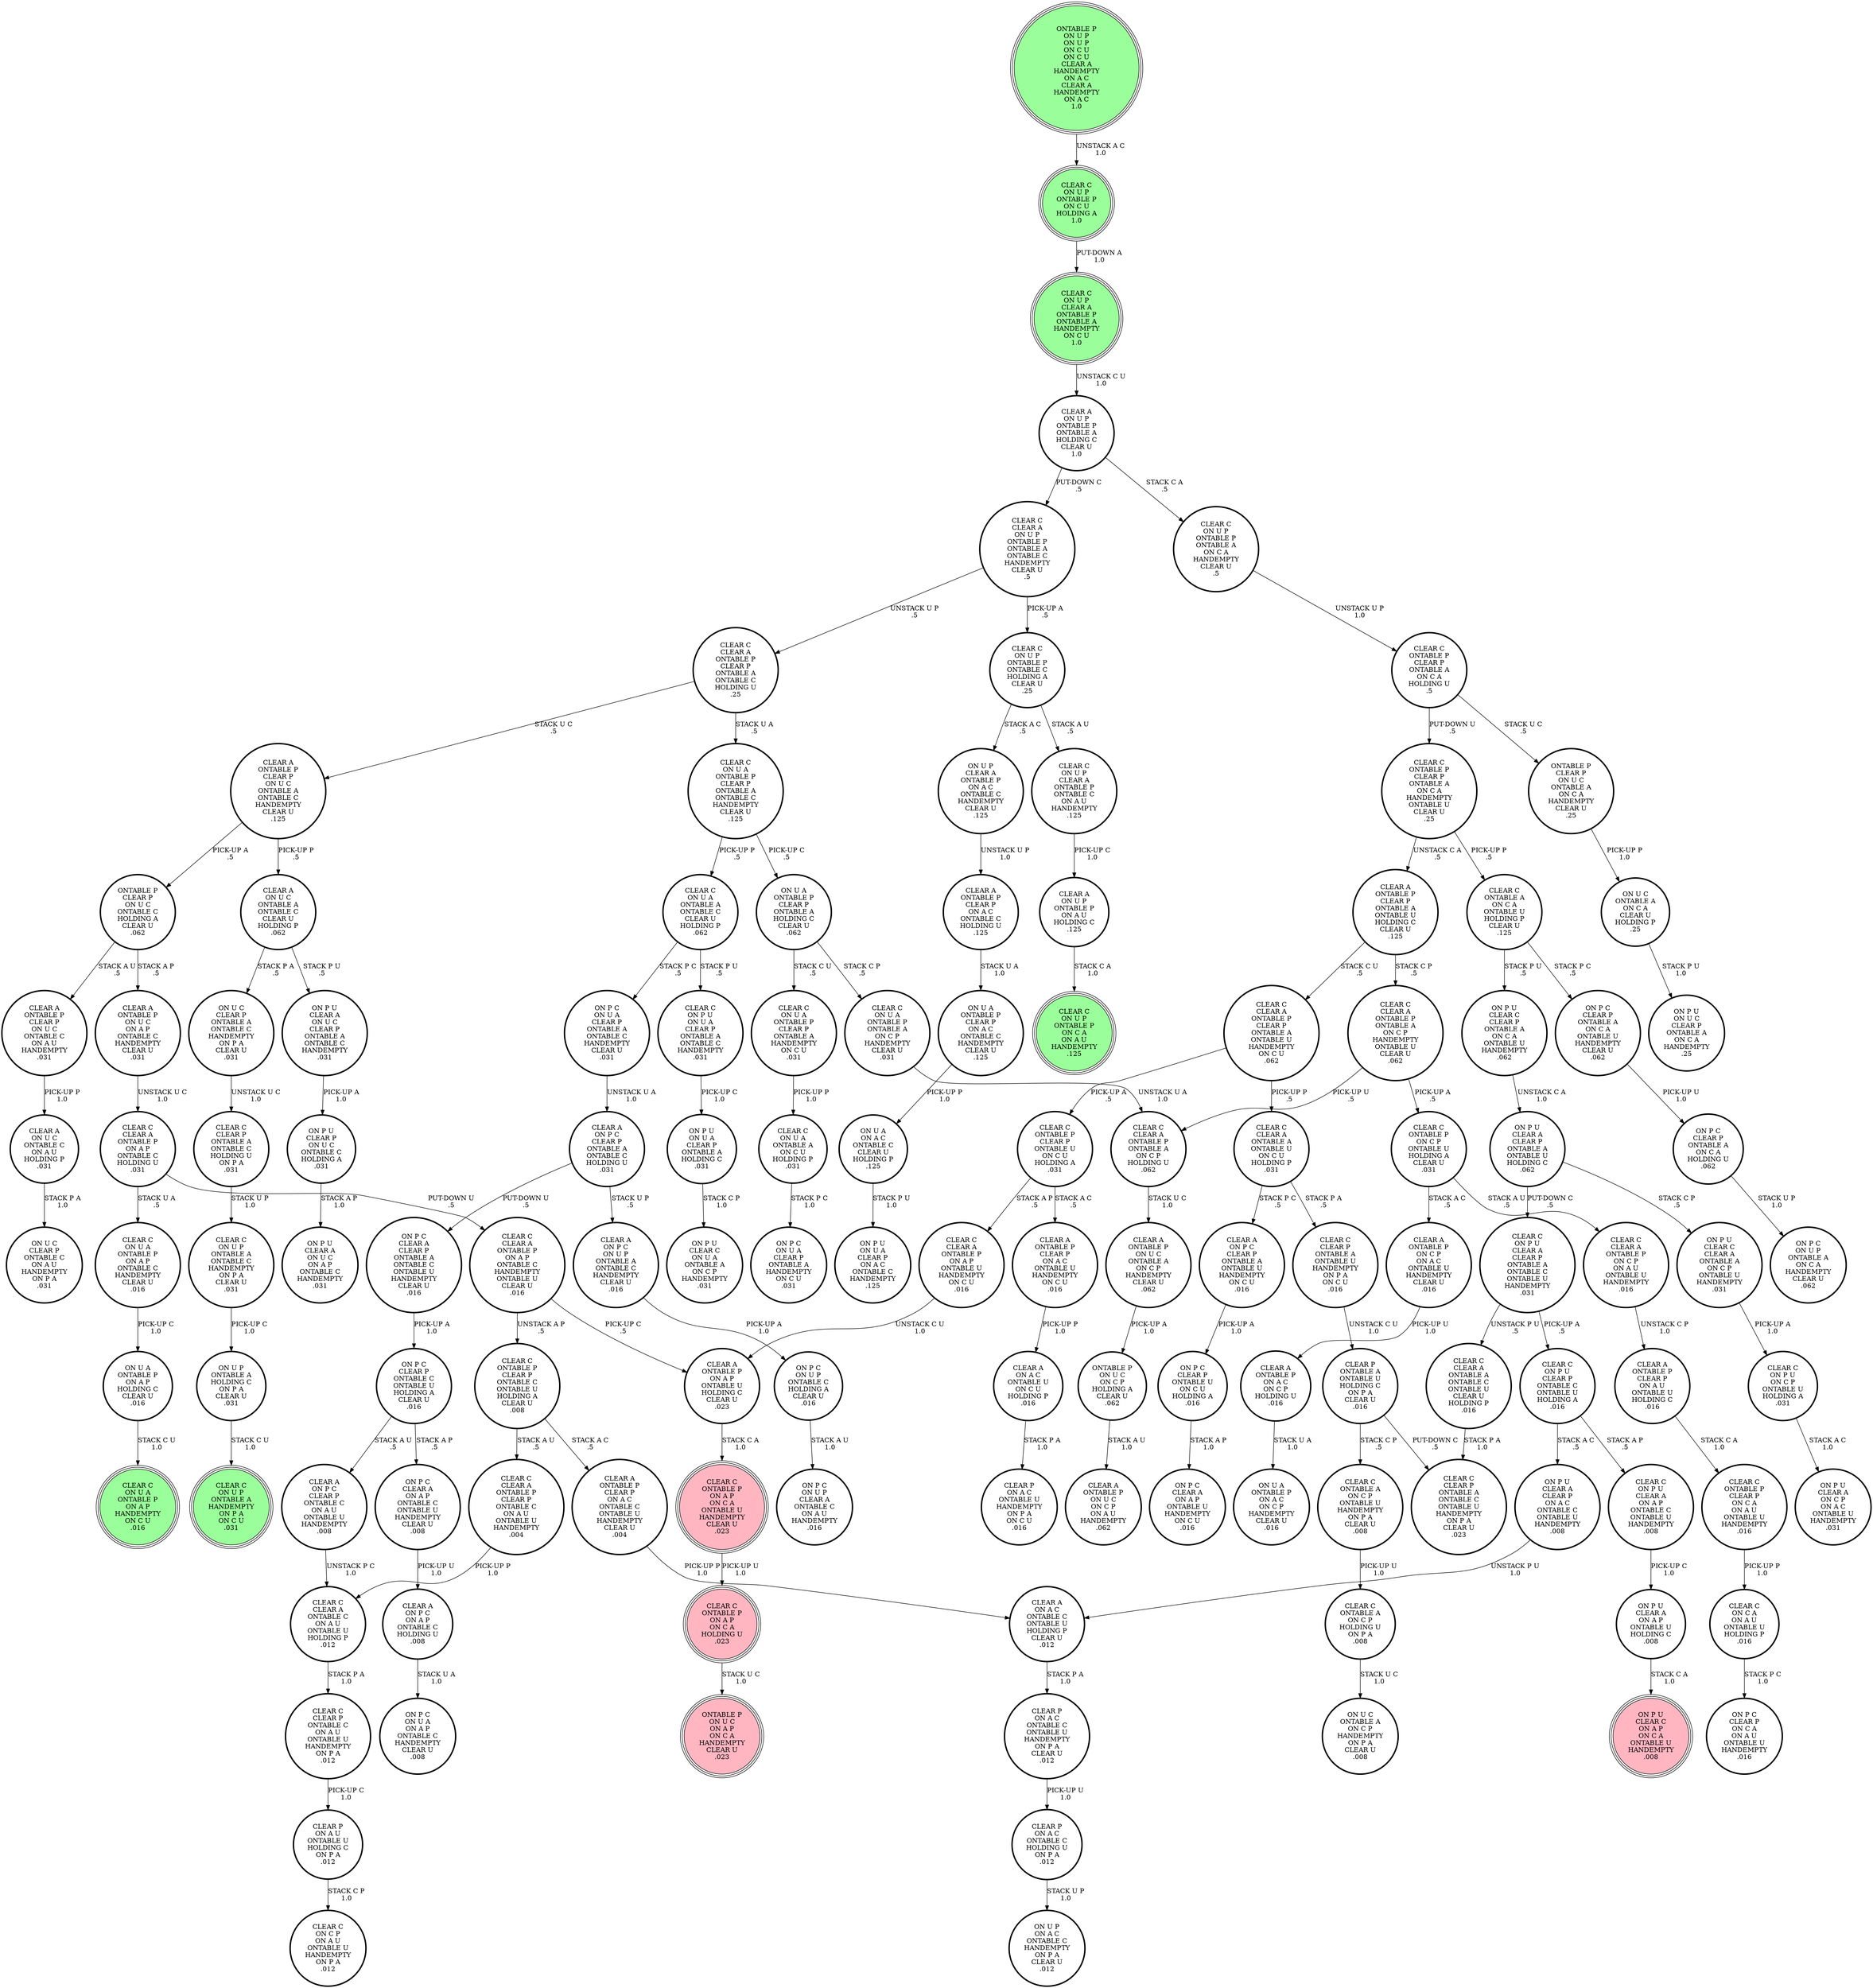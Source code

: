 digraph {
"ON U A\nONTABLE P\nCLEAR P\nONTABLE A\nHOLDING C\nCLEAR U\n.062\n" -> "CLEAR C\nON U A\nONTABLE P\nONTABLE A\nON C P\nHANDEMPTY\nCLEAR U\n.031\n"[label="STACK C P\n.5\n"];
"ON U A\nONTABLE P\nCLEAR P\nONTABLE A\nHOLDING C\nCLEAR U\n.062\n" -> "CLEAR C\nON U A\nONTABLE P\nCLEAR P\nONTABLE A\nHANDEMPTY\nON C U\n.031\n"[label="STACK C U\n.5\n"];
"ON P C\nON U A\nCLEAR P\nONTABLE A\nONTABLE C\nHANDEMPTY\nCLEAR U\n.031\n" -> "CLEAR A\nON P C\nCLEAR P\nONTABLE A\nONTABLE C\nHOLDING U\n.031\n"[label="UNSTACK U A\n1.0\n"];
"ON P U\nCLEAR A\nCLEAR P\nON A C\nONTABLE C\nONTABLE U\nHANDEMPTY\n.008\n" -> "CLEAR A\nON A C\nONTABLE C\nONTABLE U\nHOLDING P\nCLEAR U\n.012\n"[label="UNSTACK P U\n1.0\n"];
"CLEAR A\nONTABLE P\nCLEAR P\nONTABLE A\nONTABLE U\nHOLDING C\nCLEAR U\n.125\n" -> "CLEAR C\nCLEAR A\nONTABLE P\nONTABLE A\nON C P\nHANDEMPTY\nONTABLE U\nCLEAR U\n.062\n"[label="STACK C P\n.5\n"];
"CLEAR A\nONTABLE P\nCLEAR P\nONTABLE A\nONTABLE U\nHOLDING C\nCLEAR U\n.125\n" -> "CLEAR C\nCLEAR A\nONTABLE P\nCLEAR P\nONTABLE A\nONTABLE U\nHANDEMPTY\nON C U\n.062\n"[label="STACK C U\n.5\n"];
"ON P U\nON U A\nCLEAR P\nONTABLE A\nHOLDING C\n.031\n" -> "ON P U\nCLEAR C\nON U A\nONTABLE A\nON C P\nHANDEMPTY\n.031\n"[label="STACK C P\n1.0\n"];
"CLEAR C\nCLEAR A\nONTABLE P\nCLEAR P\nONTABLE C\nON A U\nONTABLE U\nHANDEMPTY\n.004\n" -> "CLEAR C\nCLEAR A\nONTABLE C\nON A U\nONTABLE U\nHOLDING P\n.012\n"[label="PICK-UP P\n1.0\n"];
"ON P C\nON U P\nONTABLE C\nHOLDING A\nCLEAR U\n.016\n" -> "ON P C\nON U P\nCLEAR A\nONTABLE C\nON A U\nHANDEMPTY\n.016\n"[label="STACK A U\n1.0\n"];
"CLEAR A\nONTABLE P\nON A P\nONTABLE U\nHOLDING C\nCLEAR U\n.023\n" -> "CLEAR C\nONTABLE P\nON A P\nON C A\nONTABLE U\nHANDEMPTY\nCLEAR U\n.023\n"[label="STACK C A\n1.0\n"];
"CLEAR C\nONTABLE A\nON C P\nHOLDING U\nON P A\n.008\n" -> "ON U C\nONTABLE A\nON C P\nHANDEMPTY\nON P A\nCLEAR U\n.008\n"[label="STACK U C\n1.0\n"];
"CLEAR C\nCLEAR A\nON U P\nONTABLE P\nONTABLE A\nONTABLE C\nHANDEMPTY\nCLEAR U\n.5\n" -> "CLEAR C\nON U P\nONTABLE P\nONTABLE C\nHOLDING A\nCLEAR U\n.25\n"[label="PICK-UP A\n.5\n"];
"CLEAR C\nCLEAR A\nON U P\nONTABLE P\nONTABLE A\nONTABLE C\nHANDEMPTY\nCLEAR U\n.5\n" -> "CLEAR C\nCLEAR A\nONTABLE P\nCLEAR P\nONTABLE A\nONTABLE C\nHOLDING U\n.25\n"[label="UNSTACK U P\n.5\n"];
"CLEAR A\nONTABLE P\nCLEAR P\nON U C\nONTABLE C\nON A U\nHANDEMPTY\n.031\n" -> "CLEAR A\nON U C\nONTABLE C\nON A U\nHOLDING P\n.031\n"[label="PICK-UP P\n1.0\n"];
"CLEAR C\nONTABLE P\nON C P\nONTABLE U\nHOLDING A\nCLEAR U\n.031\n" -> "CLEAR C\nCLEAR A\nONTABLE P\nON C P\nON A U\nONTABLE U\nHANDEMPTY\n.016\n"[label="STACK A U\n.5\n"];
"CLEAR C\nONTABLE P\nON C P\nONTABLE U\nHOLDING A\nCLEAR U\n.031\n" -> "CLEAR A\nONTABLE P\nON C P\nON A C\nONTABLE U\nHANDEMPTY\nCLEAR U\n.016\n"[label="STACK A C\n.5\n"];
"CLEAR C\nON U P\nONTABLE P\nONTABLE C\nHOLDING A\nCLEAR U\n.25\n" -> "CLEAR C\nON U P\nCLEAR A\nONTABLE P\nONTABLE C\nON A U\nHANDEMPTY\n.125\n"[label="STACK A U\n.5\n"];
"CLEAR C\nON U P\nONTABLE P\nONTABLE C\nHOLDING A\nCLEAR U\n.25\n" -> "ON U P\nCLEAR A\nONTABLE P\nON A C\nONTABLE C\nHANDEMPTY\nCLEAR U\n.125\n"[label="STACK A C\n.5\n"];
"CLEAR A\nONTABLE P\nCLEAR P\nON U C\nONTABLE A\nONTABLE C\nHANDEMPTY\nCLEAR U\n.125\n" -> "ONTABLE P\nCLEAR P\nON U C\nONTABLE C\nHOLDING A\nCLEAR U\n.062\n"[label="PICK-UP A\n.5\n"];
"CLEAR A\nONTABLE P\nCLEAR P\nON U C\nONTABLE A\nONTABLE C\nHANDEMPTY\nCLEAR U\n.125\n" -> "CLEAR A\nON U C\nONTABLE A\nONTABLE C\nCLEAR U\nHOLDING P\n.062\n"[label="PICK-UP P\n.5\n"];
"CLEAR C\nCLEAR P\nONTABLE C\nON A U\nONTABLE U\nHANDEMPTY\nON P A\n.012\n" -> "CLEAR P\nON A U\nONTABLE U\nHOLDING C\nON P A\n.012\n"[label="PICK-UP C\n1.0\n"];
"CLEAR A\nONTABLE P\nON U C\nONTABLE A\nON C P\nHANDEMPTY\nCLEAR U\n.062\n" -> "ONTABLE P\nON U C\nON C P\nHOLDING A\nCLEAR U\n.062\n"[label="PICK-UP A\n1.0\n"];
"ONTABLE P\nCLEAR P\nON U C\nONTABLE A\nON C A\nHANDEMPTY\nCLEAR U\n.25\n" -> "ON U C\nONTABLE A\nON C A\nCLEAR U\nHOLDING P\n.25\n"[label="PICK-UP P\n1.0\n"];
"CLEAR A\nONTABLE P\nCLEAR P\nON A C\nONTABLE C\nHOLDING U\n.125\n" -> "ON U A\nONTABLE P\nCLEAR P\nON A C\nONTABLE C\nHANDEMPTY\nCLEAR U\n.125\n"[label="STACK U A\n1.0\n"];
"ON P C\nCLEAR P\nONTABLE C\nONTABLE U\nHOLDING A\nCLEAR U\n.016\n" -> "CLEAR A\nON P C\nCLEAR P\nONTABLE C\nON A U\nONTABLE U\nHANDEMPTY\n.008\n"[label="STACK A U\n.5\n"];
"ON P C\nCLEAR P\nONTABLE C\nONTABLE U\nHOLDING A\nCLEAR U\n.016\n" -> "ON P C\nCLEAR A\nON A P\nONTABLE C\nONTABLE U\nHANDEMPTY\nCLEAR U\n.008\n"[label="STACK A P\n.5\n"];
"CLEAR C\nONTABLE P\nCLEAR P\nONTABLE A\nON C A\nHANDEMPTY\nONTABLE U\nCLEAR U\n.25\n" -> "CLEAR A\nONTABLE P\nCLEAR P\nONTABLE A\nONTABLE U\nHOLDING C\nCLEAR U\n.125\n"[label="UNSTACK C A\n.5\n"];
"CLEAR C\nONTABLE P\nCLEAR P\nONTABLE A\nON C A\nHANDEMPTY\nONTABLE U\nCLEAR U\n.25\n" -> "CLEAR C\nONTABLE A\nON C A\nONTABLE U\nHOLDING P\nCLEAR U\n.125\n"[label="PICK-UP P\n.5\n"];
"CLEAR C\nON U A\nONTABLE P\nCLEAR P\nONTABLE A\nONTABLE C\nHANDEMPTY\nCLEAR U\n.125\n" -> "CLEAR C\nON U A\nONTABLE A\nONTABLE C\nCLEAR U\nHOLDING P\n.062\n"[label="PICK-UP P\n.5\n"];
"CLEAR C\nON U A\nONTABLE P\nCLEAR P\nONTABLE A\nONTABLE C\nHANDEMPTY\nCLEAR U\n.125\n" -> "ON U A\nONTABLE P\nCLEAR P\nONTABLE A\nHOLDING C\nCLEAR U\n.062\n"[label="PICK-UP C\n.5\n"];
"CLEAR C\nONTABLE P\nCLEAR P\nONTABLE U\nON C U\nHOLDING A\n.031\n" -> "CLEAR C\nCLEAR A\nONTABLE P\nON A P\nONTABLE U\nHANDEMPTY\nON C U\n.016\n"[label="STACK A P\n.5\n"];
"CLEAR C\nONTABLE P\nCLEAR P\nONTABLE U\nON C U\nHOLDING A\n.031\n" -> "CLEAR A\nONTABLE P\nCLEAR P\nON A C\nONTABLE U\nHANDEMPTY\nON C U\n.016\n"[label="STACK A C\n.5\n"];
"CLEAR C\nON U A\nONTABLE P\nCLEAR P\nONTABLE A\nHANDEMPTY\nON C U\n.031\n" -> "CLEAR C\nON U A\nONTABLE A\nON C U\nHOLDING P\n.031\n"[label="PICK-UP P\n1.0\n"];
"ON U A\nONTABLE P\nON A P\nHOLDING C\nCLEAR U\n.016\n" -> "CLEAR C\nON U A\nONTABLE P\nON A P\nHANDEMPTY\nON C U\n.016\n"[label="STACK C U\n1.0\n"];
"ON P C\nCLEAR A\nON A P\nONTABLE C\nONTABLE U\nHANDEMPTY\nCLEAR U\n.008\n" -> "CLEAR A\nON P C\nON A P\nONTABLE C\nHOLDING U\n.008\n"[label="PICK-UP U\n1.0\n"];
"CLEAR C\nON U P\nONTABLE P\nON C U\nHOLDING A\n1.0\n" -> "CLEAR C\nON U P\nCLEAR A\nONTABLE P\nONTABLE A\nHANDEMPTY\nON C U\n1.0\n"[label="PUT-DOWN A\n1.0\n"];
"CLEAR P\nONTABLE A\nONTABLE U\nHOLDING C\nON P A\nCLEAR U\n.016\n" -> "CLEAR C\nCLEAR P\nONTABLE A\nONTABLE C\nONTABLE U\nHANDEMPTY\nON P A\nCLEAR U\n.023\n"[label="PUT-DOWN C\n.5\n"];
"CLEAR P\nONTABLE A\nONTABLE U\nHOLDING C\nON P A\nCLEAR U\n.016\n" -> "CLEAR C\nONTABLE A\nON C P\nONTABLE U\nHANDEMPTY\nON P A\nCLEAR U\n.008\n"[label="STACK C P\n.5\n"];
"CLEAR C\nON U A\nONTABLE A\nONTABLE C\nCLEAR U\nHOLDING P\n.062\n" -> "ON P C\nON U A\nCLEAR P\nONTABLE A\nONTABLE C\nHANDEMPTY\nCLEAR U\n.031\n"[label="STACK P C\n.5\n"];
"CLEAR C\nON U A\nONTABLE A\nONTABLE C\nCLEAR U\nHOLDING P\n.062\n" -> "CLEAR C\nON P U\nON U A\nCLEAR P\nONTABLE A\nONTABLE C\nHANDEMPTY\n.031\n"[label="STACK P U\n.5\n"];
"CLEAR C\nCLEAR A\nONTABLE P\nON A P\nONTABLE C\nHANDEMPTY\nONTABLE U\nCLEAR U\n.016\n" -> "CLEAR C\nONTABLE P\nCLEAR P\nONTABLE C\nONTABLE U\nHOLDING A\nCLEAR U\n.008\n"[label="UNSTACK A P\n.5\n"];
"CLEAR C\nCLEAR A\nONTABLE P\nON A P\nONTABLE C\nHANDEMPTY\nONTABLE U\nCLEAR U\n.016\n" -> "CLEAR A\nONTABLE P\nON A P\nONTABLE U\nHOLDING C\nCLEAR U\n.023\n"[label="PICK-UP C\n.5\n"];
"CLEAR C\nON U P\nONTABLE A\nONTABLE C\nHANDEMPTY\nON P A\nCLEAR U\n.031\n" -> "ON U P\nONTABLE A\nHOLDING C\nON P A\nCLEAR U\n.031\n"[label="PICK-UP C\n1.0\n"];
"CLEAR C\nCLEAR P\nONTABLE A\nONTABLE C\nHOLDING U\nON P A\n.031\n" -> "CLEAR C\nON U P\nONTABLE A\nONTABLE C\nHANDEMPTY\nON P A\nCLEAR U\n.031\n"[label="STACK U P\n1.0\n"];
"ON P C\nCLEAR P\nONTABLE A\nON C A\nHOLDING U\n.062\n" -> "ON P C\nON U P\nONTABLE A\nON C A\nHANDEMPTY\nCLEAR U\n.062\n"[label="STACK U P\n1.0\n"];
"CLEAR C\nON P U\nON U A\nCLEAR P\nONTABLE A\nONTABLE C\nHANDEMPTY\n.031\n" -> "ON P U\nON U A\nCLEAR P\nONTABLE A\nHOLDING C\n.031\n"[label="PICK-UP C\n1.0\n"];
"CLEAR C\nCLEAR A\nONTABLE P\nONTABLE A\nON C P\nHANDEMPTY\nONTABLE U\nCLEAR U\n.062\n" -> "CLEAR C\nCLEAR A\nONTABLE P\nONTABLE A\nON C P\nHOLDING U\n.062\n"[label="PICK-UP U\n.5\n"];
"CLEAR C\nCLEAR A\nONTABLE P\nONTABLE A\nON C P\nHANDEMPTY\nONTABLE U\nCLEAR U\n.062\n" -> "CLEAR C\nONTABLE P\nON C P\nONTABLE U\nHOLDING A\nCLEAR U\n.031\n"[label="PICK-UP A\n.5\n"];
"ON U A\nONTABLE P\nCLEAR P\nON A C\nONTABLE C\nHANDEMPTY\nCLEAR U\n.125\n" -> "ON U A\nON A C\nONTABLE C\nCLEAR U\nHOLDING P\n.125\n"[label="PICK-UP P\n1.0\n"];
"ON U P\nONTABLE A\nHOLDING C\nON P A\nCLEAR U\n.031\n" -> "CLEAR C\nON U P\nONTABLE A\nHANDEMPTY\nON P A\nON C U\n.031\n"[label="STACK C U\n1.0\n"];
"ON U P\nCLEAR A\nONTABLE P\nON A C\nONTABLE C\nHANDEMPTY\nCLEAR U\n.125\n" -> "CLEAR A\nONTABLE P\nCLEAR P\nON A C\nONTABLE C\nHOLDING U\n.125\n"[label="UNSTACK U P\n1.0\n"];
"CLEAR A\nON U C\nONTABLE C\nON A U\nHOLDING P\n.031\n" -> "ON U C\nCLEAR P\nONTABLE C\nON A U\nHANDEMPTY\nON P A\n.031\n"[label="STACK P A\n1.0\n"];
"CLEAR A\nONTABLE P\nCLEAR P\nON A U\nONTABLE U\nHOLDING C\n.016\n" -> "CLEAR C\nONTABLE P\nCLEAR P\nON C A\nON A U\nONTABLE U\nHANDEMPTY\n.016\n"[label="STACK C A\n1.0\n"];
"CLEAR A\nONTABLE P\nCLEAR P\nON A C\nONTABLE U\nHANDEMPTY\nON C U\n.016\n" -> "CLEAR A\nON A C\nONTABLE U\nON C U\nHOLDING P\n.016\n"[label="PICK-UP P\n1.0\n"];
"CLEAR C\nONTABLE P\nON A P\nON C A\nONTABLE U\nHANDEMPTY\nCLEAR U\n.023\n" -> "CLEAR C\nONTABLE P\nON A P\nON C A\nHOLDING U\n.023\n"[label="PICK-UP U\n1.0\n"];
"CLEAR C\nON U A\nONTABLE P\nON A P\nONTABLE C\nHANDEMPTY\nCLEAR U\n.016\n" -> "ON U A\nONTABLE P\nON A P\nHOLDING C\nCLEAR U\n.016\n"[label="PICK-UP C\n1.0\n"];
"CLEAR C\nCLEAR A\nONTABLE A\nONTABLE U\nON C U\nHOLDING P\n.031\n" -> "CLEAR A\nON P C\nCLEAR P\nONTABLE A\nONTABLE U\nHANDEMPTY\nON C U\n.016\n"[label="STACK P C\n.5\n"];
"CLEAR C\nCLEAR A\nONTABLE A\nONTABLE U\nON C U\nHOLDING P\n.031\n" -> "CLEAR C\nCLEAR P\nONTABLE A\nONTABLE U\nHANDEMPTY\nON P A\nON C U\n.016\n"[label="STACK P A\n.5\n"];
"ON P U\nCLEAR C\nCLEAR A\nONTABLE A\nON C P\nONTABLE U\nHANDEMPTY\n.031\n" -> "CLEAR C\nON P U\nON C P\nONTABLE U\nHOLDING A\n.031\n"[label="PICK-UP A\n1.0\n"];
"CLEAR A\nON P C\nON U P\nONTABLE A\nONTABLE C\nHANDEMPTY\nCLEAR U\n.016\n" -> "ON P C\nON U P\nONTABLE C\nHOLDING A\nCLEAR U\n.016\n"[label="PICK-UP A\n1.0\n"];
"ONTABLE P\nCLEAR P\nON U C\nONTABLE C\nHOLDING A\nCLEAR U\n.062\n" -> "CLEAR A\nONTABLE P\nON U C\nON A P\nONTABLE C\nHANDEMPTY\nCLEAR U\n.031\n"[label="STACK A P\n.5\n"];
"ONTABLE P\nCLEAR P\nON U C\nONTABLE C\nHOLDING A\nCLEAR U\n.062\n" -> "CLEAR A\nONTABLE P\nCLEAR P\nON U C\nONTABLE C\nON A U\nHANDEMPTY\n.031\n"[label="STACK A U\n.5\n"];
"CLEAR C\nCLEAR A\nONTABLE P\nON A P\nONTABLE C\nHOLDING U\n.031\n" -> "CLEAR C\nON U A\nONTABLE P\nON A P\nONTABLE C\nHANDEMPTY\nCLEAR U\n.016\n"[label="STACK U A\n.5\n"];
"CLEAR C\nCLEAR A\nONTABLE P\nON A P\nONTABLE C\nHOLDING U\n.031\n" -> "CLEAR C\nCLEAR A\nONTABLE P\nON A P\nONTABLE C\nHANDEMPTY\nONTABLE U\nCLEAR U\n.016\n"[label="PUT-DOWN U\n.5\n"];
"CLEAR A\nONTABLE P\nON U C\nON A P\nONTABLE C\nHANDEMPTY\nCLEAR U\n.031\n" -> "CLEAR C\nCLEAR A\nONTABLE P\nON A P\nONTABLE C\nHOLDING U\n.031\n"[label="UNSTACK U C\n1.0\n"];
"CLEAR C\nCLEAR A\nONTABLE C\nON A U\nONTABLE U\nHOLDING P\n.012\n" -> "CLEAR C\nCLEAR P\nONTABLE C\nON A U\nONTABLE U\nHANDEMPTY\nON P A\n.012\n"[label="STACK P A\n1.0\n"];
"CLEAR C\nCLEAR P\nONTABLE A\nONTABLE U\nHANDEMPTY\nON P A\nON C U\n.016\n" -> "CLEAR P\nONTABLE A\nONTABLE U\nHOLDING C\nON P A\nCLEAR U\n.016\n"[label="UNSTACK C U\n1.0\n"];
"CLEAR C\nCLEAR A\nONTABLE P\nON C P\nON A U\nONTABLE U\nHANDEMPTY\n.016\n" -> "CLEAR A\nONTABLE P\nCLEAR P\nON A U\nONTABLE U\nHOLDING C\n.016\n"[label="UNSTACK C P\n1.0\n"];
"CLEAR P\nON A U\nONTABLE U\nHOLDING C\nON P A\n.012\n" -> "CLEAR C\nON C P\nON A U\nONTABLE U\nHANDEMPTY\nON P A\n.012\n"[label="STACK C P\n1.0\n"];
"ONTABLE P\nON U P\nON U P\nON C U\nON C U\nCLEAR A\nHANDEMPTY\nON A C\nCLEAR A\nHANDEMPTY\nON A C\n1.0\n" -> "CLEAR C\nON U P\nONTABLE P\nON C U\nHOLDING A\n1.0\n"[label="UNSTACK A C\n1.0\n"];
"CLEAR C\nON P U\nON C P\nONTABLE U\nHOLDING A\n.031\n" -> "ON P U\nCLEAR A\nON C P\nON A C\nONTABLE U\nHANDEMPTY\n.031\n"[label="STACK A C\n1.0\n"];
"CLEAR C\nCLEAR A\nONTABLE P\nCLEAR P\nONTABLE A\nONTABLE U\nHANDEMPTY\nON C U\n.062\n" -> "CLEAR C\nCLEAR A\nONTABLE A\nONTABLE U\nON C U\nHOLDING P\n.031\n"[label="PICK-UP P\n.5\n"];
"CLEAR C\nCLEAR A\nONTABLE P\nCLEAR P\nONTABLE A\nONTABLE U\nHANDEMPTY\nON C U\n.062\n" -> "CLEAR C\nONTABLE P\nCLEAR P\nONTABLE U\nON C U\nHOLDING A\n.031\n"[label="PICK-UP A\n.5\n"];
"ON U C\nONTABLE A\nON C A\nCLEAR U\nHOLDING P\n.25\n" -> "ON P U\nON U C\nCLEAR P\nONTABLE A\nON C A\nHANDEMPTY\n.25\n"[label="STACK P U\n1.0\n"];
"CLEAR A\nONTABLE P\nCLEAR P\nON A C\nONTABLE C\nONTABLE U\nHANDEMPTY\nCLEAR U\n.004\n" -> "CLEAR A\nON A C\nONTABLE C\nONTABLE U\nHOLDING P\nCLEAR U\n.012\n"[label="PICK-UP P\n1.0\n"];
"CLEAR C\nONTABLE P\nCLEAR P\nONTABLE C\nONTABLE U\nHOLDING A\nCLEAR U\n.008\n" -> "CLEAR A\nONTABLE P\nCLEAR P\nON A C\nONTABLE C\nONTABLE U\nHANDEMPTY\nCLEAR U\n.004\n"[label="STACK A C\n.5\n"];
"CLEAR C\nONTABLE P\nCLEAR P\nONTABLE C\nONTABLE U\nHOLDING A\nCLEAR U\n.008\n" -> "CLEAR C\nCLEAR A\nONTABLE P\nCLEAR P\nONTABLE C\nON A U\nONTABLE U\nHANDEMPTY\n.004\n"[label="STACK A U\n.5\n"];
"ON P U\nCLEAR C\nCLEAR P\nONTABLE A\nON C A\nONTABLE U\nHANDEMPTY\n.062\n" -> "ON P U\nCLEAR A\nCLEAR P\nONTABLE A\nONTABLE U\nHOLDING C\n.062\n"[label="UNSTACK C A\n1.0\n"];
"ON P U\nCLEAR A\nON U C\nCLEAR P\nONTABLE A\nONTABLE C\nHANDEMPTY\n.031\n" -> "ON P U\nCLEAR P\nON U C\nONTABLE C\nHOLDING A\n.031\n"[label="PICK-UP A\n1.0\n"];
"CLEAR C\nON P U\nCLEAR A\nON A P\nONTABLE C\nONTABLE U\nHANDEMPTY\n.008\n" -> "ON P U\nCLEAR A\nON A P\nONTABLE U\nHOLDING C\n.008\n"[label="PICK-UP C\n1.0\n"];
"CLEAR A\nON U C\nONTABLE A\nONTABLE C\nCLEAR U\nHOLDING P\n.062\n" -> "ON P U\nCLEAR A\nON U C\nCLEAR P\nONTABLE A\nONTABLE C\nHANDEMPTY\n.031\n"[label="STACK P U\n.5\n"];
"CLEAR A\nON U C\nONTABLE A\nONTABLE C\nCLEAR U\nHOLDING P\n.062\n" -> "ON U C\nCLEAR P\nONTABLE A\nONTABLE C\nHANDEMPTY\nON P A\nCLEAR U\n.031\n"[label="STACK P A\n.5\n"];
"CLEAR A\nON P C\nON A P\nONTABLE C\nHOLDING U\n.008\n" -> "ON P C\nON U A\nON A P\nONTABLE C\nHANDEMPTY\nCLEAR U\n.008\n"[label="STACK U A\n1.0\n"];
"CLEAR C\nON U P\nCLEAR A\nONTABLE P\nONTABLE A\nHANDEMPTY\nON C U\n1.0\n" -> "CLEAR A\nON U P\nONTABLE P\nONTABLE A\nHOLDING C\nCLEAR U\n1.0\n"[label="UNSTACK C U\n1.0\n"];
"CLEAR C\nON U P\nONTABLE P\nONTABLE A\nON C A\nHANDEMPTY\nCLEAR U\n.5\n" -> "CLEAR C\nONTABLE P\nCLEAR P\nONTABLE A\nON C A\nHOLDING U\n.5\n"[label="UNSTACK U P\n1.0\n"];
"CLEAR C\nON U A\nONTABLE A\nON C U\nHOLDING P\n.031\n" -> "ON P C\nON U A\nCLEAR P\nONTABLE A\nHANDEMPTY\nON C U\n.031\n"[label="STACK P C\n1.0\n"];
"CLEAR C\nONTABLE P\nON A P\nON C A\nHOLDING U\n.023\n" -> "ONTABLE P\nON U C\nON A P\nON C A\nHANDEMPTY\nCLEAR U\n.023\n"[label="STACK U C\n1.0\n"];
"CLEAR A\nONTABLE P\nON C P\nON A C\nONTABLE U\nHANDEMPTY\nCLEAR U\n.016\n" -> "CLEAR A\nONTABLE P\nON A C\nON C P\nHOLDING U\n.016\n"[label="PICK-UP U\n1.0\n"];
"CLEAR P\nON A C\nONTABLE C\nHOLDING U\nON P A\n.012\n" -> "ON U P\nON A C\nONTABLE C\nHANDEMPTY\nON P A\nCLEAR U\n.012\n"[label="STACK U P\n1.0\n"];
"CLEAR P\nON A C\nONTABLE C\nONTABLE U\nHANDEMPTY\nON P A\nCLEAR U\n.012\n" -> "CLEAR P\nON A C\nONTABLE C\nHOLDING U\nON P A\n.012\n"[label="PICK-UP U\n1.0\n"];
"CLEAR C\nONTABLE A\nON C A\nONTABLE U\nHOLDING P\nCLEAR U\n.125\n" -> "ON P C\nCLEAR P\nONTABLE A\nON C A\nONTABLE U\nHANDEMPTY\nCLEAR U\n.062\n"[label="STACK P C\n.5\n"];
"CLEAR C\nONTABLE A\nON C A\nONTABLE U\nHOLDING P\nCLEAR U\n.125\n" -> "ON P U\nCLEAR C\nCLEAR P\nONTABLE A\nON C A\nONTABLE U\nHANDEMPTY\n.062\n"[label="STACK P U\n.5\n"];
"CLEAR A\nON U P\nONTABLE P\nON A U\nHOLDING C\n.125\n" -> "CLEAR C\nON U P\nONTABLE P\nON C A\nON A U\nHANDEMPTY\n.125\n"[label="STACK C A\n1.0\n"];
"CLEAR C\nONTABLE A\nON C P\nONTABLE U\nHANDEMPTY\nON P A\nCLEAR U\n.008\n" -> "CLEAR C\nONTABLE A\nON C P\nHOLDING U\nON P A\n.008\n"[label="PICK-UP U\n1.0\n"];
"CLEAR C\nON U A\nONTABLE P\nONTABLE A\nON C P\nHANDEMPTY\nCLEAR U\n.031\n" -> "CLEAR C\nCLEAR A\nONTABLE P\nONTABLE A\nON C P\nHOLDING U\n.062\n"[label="UNSTACK U A\n1.0\n"];
"ON P C\nCLEAR P\nONTABLE U\nON C U\nHOLDING A\n.016\n" -> "ON P C\nCLEAR A\nON A P\nONTABLE U\nHANDEMPTY\nON C U\n.016\n"[label="STACK A P\n1.0\n"];
"CLEAR A\nON P C\nCLEAR P\nONTABLE C\nON A U\nONTABLE U\nHANDEMPTY\n.008\n" -> "CLEAR C\nCLEAR A\nONTABLE C\nON A U\nONTABLE U\nHOLDING P\n.012\n"[label="UNSTACK P C\n1.0\n"];
"CLEAR C\nCLEAR A\nONTABLE P\nONTABLE A\nON C P\nHOLDING U\n.062\n" -> "CLEAR A\nONTABLE P\nON U C\nONTABLE A\nON C P\nHANDEMPTY\nCLEAR U\n.062\n"[label="STACK U C\n1.0\n"];
"CLEAR C\nON C A\nON A U\nONTABLE U\nHOLDING P\n.016\n" -> "ON P C\nCLEAR P\nON C A\nON A U\nONTABLE U\nHANDEMPTY\n.016\n"[label="STACK P C\n1.0\n"];
"CLEAR C\nCLEAR A\nONTABLE P\nCLEAR P\nONTABLE A\nONTABLE C\nHOLDING U\n.25\n" -> "CLEAR C\nON U A\nONTABLE P\nCLEAR P\nONTABLE A\nONTABLE C\nHANDEMPTY\nCLEAR U\n.125\n"[label="STACK U A\n.5\n"];
"CLEAR C\nCLEAR A\nONTABLE P\nCLEAR P\nONTABLE A\nONTABLE C\nHOLDING U\n.25\n" -> "CLEAR A\nONTABLE P\nCLEAR P\nON U C\nONTABLE A\nONTABLE C\nHANDEMPTY\nCLEAR U\n.125\n"[label="STACK U C\n.5\n"];
"ON P U\nCLEAR P\nON U C\nONTABLE C\nHOLDING A\n.031\n" -> "ON P U\nCLEAR A\nON U C\nON A P\nONTABLE C\nHANDEMPTY\n.031\n"[label="STACK A P\n1.0\n"];
"CLEAR C\nCLEAR A\nONTABLE A\nONTABLE C\nONTABLE U\nCLEAR U\nHOLDING P\n.016\n" -> "CLEAR C\nCLEAR P\nONTABLE A\nONTABLE C\nONTABLE U\nHANDEMPTY\nON P A\nCLEAR U\n.023\n"[label="STACK P A\n1.0\n"];
"ON U A\nON A C\nONTABLE C\nCLEAR U\nHOLDING P\n.125\n" -> "ON P U\nON U A\nCLEAR P\nON A C\nONTABLE C\nHANDEMPTY\n.125\n"[label="STACK P U\n1.0\n"];
"CLEAR C\nON P U\nCLEAR P\nONTABLE C\nONTABLE U\nHOLDING A\n.016\n" -> "CLEAR C\nON P U\nCLEAR A\nON A P\nONTABLE C\nONTABLE U\nHANDEMPTY\n.008\n"[label="STACK A P\n.5\n"];
"CLEAR C\nON P U\nCLEAR P\nONTABLE C\nONTABLE U\nHOLDING A\n.016\n" -> "ON P U\nCLEAR A\nCLEAR P\nON A C\nONTABLE C\nONTABLE U\nHANDEMPTY\n.008\n"[label="STACK A C\n.5\n"];
"CLEAR A\nON U P\nONTABLE P\nONTABLE A\nHOLDING C\nCLEAR U\n1.0\n" -> "CLEAR C\nON U P\nONTABLE P\nONTABLE A\nON C A\nHANDEMPTY\nCLEAR U\n.5\n"[label="STACK C A\n.5\n"];
"CLEAR A\nON U P\nONTABLE P\nONTABLE A\nHOLDING C\nCLEAR U\n1.0\n" -> "CLEAR C\nCLEAR A\nON U P\nONTABLE P\nONTABLE A\nONTABLE C\nHANDEMPTY\nCLEAR U\n.5\n"[label="PUT-DOWN C\n.5\n"];
"CLEAR C\nONTABLE P\nCLEAR P\nONTABLE A\nON C A\nHOLDING U\n.5\n" -> "ONTABLE P\nCLEAR P\nON U C\nONTABLE A\nON C A\nHANDEMPTY\nCLEAR U\n.25\n"[label="STACK U C\n.5\n"];
"CLEAR C\nONTABLE P\nCLEAR P\nONTABLE A\nON C A\nHOLDING U\n.5\n" -> "CLEAR C\nONTABLE P\nCLEAR P\nONTABLE A\nON C A\nHANDEMPTY\nONTABLE U\nCLEAR U\n.25\n"[label="PUT-DOWN U\n.5\n"];
"CLEAR A\nON A C\nONTABLE U\nON C U\nHOLDING P\n.016\n" -> "CLEAR P\nON A C\nONTABLE U\nHANDEMPTY\nON P A\nON C U\n.016\n"[label="STACK P A\n1.0\n"];
"ON U C\nCLEAR P\nONTABLE A\nONTABLE C\nHANDEMPTY\nON P A\nCLEAR U\n.031\n" -> "CLEAR C\nCLEAR P\nONTABLE A\nONTABLE C\nHOLDING U\nON P A\n.031\n"[label="UNSTACK U C\n1.0\n"];
"ON P C\nCLEAR A\nCLEAR P\nONTABLE A\nONTABLE C\nONTABLE U\nHANDEMPTY\nCLEAR U\n.016\n" -> "ON P C\nCLEAR P\nONTABLE C\nONTABLE U\nHOLDING A\nCLEAR U\n.016\n"[label="PICK-UP A\n1.0\n"];
"ONTABLE P\nON U C\nON C P\nHOLDING A\nCLEAR U\n.062\n" -> "CLEAR A\nONTABLE P\nON U C\nON C P\nON A U\nHANDEMPTY\n.062\n"[label="STACK A U\n1.0\n"];
"CLEAR A\nON A C\nONTABLE C\nONTABLE U\nHOLDING P\nCLEAR U\n.012\n" -> "CLEAR P\nON A C\nONTABLE C\nONTABLE U\nHANDEMPTY\nON P A\nCLEAR U\n.012\n"[label="STACK P A\n1.0\n"];
"ON P U\nCLEAR A\nCLEAR P\nONTABLE A\nONTABLE U\nHOLDING C\n.062\n" -> "CLEAR C\nON P U\nCLEAR A\nCLEAR P\nONTABLE A\nONTABLE C\nONTABLE U\nHANDEMPTY\n.031\n"[label="PUT-DOWN C\n.5\n"];
"ON P U\nCLEAR A\nCLEAR P\nONTABLE A\nONTABLE U\nHOLDING C\n.062\n" -> "ON P U\nCLEAR C\nCLEAR A\nONTABLE A\nON C P\nONTABLE U\nHANDEMPTY\n.031\n"[label="STACK C P\n.5\n"];
"ON P C\nCLEAR P\nONTABLE A\nON C A\nONTABLE U\nHANDEMPTY\nCLEAR U\n.062\n" -> "ON P C\nCLEAR P\nONTABLE A\nON C A\nHOLDING U\n.062\n"[label="PICK-UP U\n1.0\n"];
"CLEAR C\nON U P\nCLEAR A\nONTABLE P\nONTABLE C\nON A U\nHANDEMPTY\n.125\n" -> "CLEAR A\nON U P\nONTABLE P\nON A U\nHOLDING C\n.125\n"[label="PICK-UP C\n1.0\n"];
"CLEAR A\nON P C\nCLEAR P\nONTABLE A\nONTABLE C\nHOLDING U\n.031\n" -> "ON P C\nCLEAR A\nCLEAR P\nONTABLE A\nONTABLE C\nONTABLE U\nHANDEMPTY\nCLEAR U\n.016\n"[label="PUT-DOWN U\n.5\n"];
"CLEAR A\nON P C\nCLEAR P\nONTABLE A\nONTABLE C\nHOLDING U\n.031\n" -> "CLEAR A\nON P C\nON U P\nONTABLE A\nONTABLE C\nHANDEMPTY\nCLEAR U\n.016\n"[label="STACK U P\n.5\n"];
"CLEAR C\nONTABLE P\nCLEAR P\nON C A\nON A U\nONTABLE U\nHANDEMPTY\n.016\n" -> "CLEAR C\nON C A\nON A U\nONTABLE U\nHOLDING P\n.016\n"[label="PICK-UP P\n1.0\n"];
"CLEAR A\nONTABLE P\nON A C\nON C P\nHOLDING U\n.016\n" -> "ON U A\nONTABLE P\nON A C\nON C P\nHANDEMPTY\nCLEAR U\n.016\n"[label="STACK U A\n1.0\n"];
"ON P U\nCLEAR A\nON A P\nONTABLE U\nHOLDING C\n.008\n" -> "ON P U\nCLEAR C\nON A P\nON C A\nONTABLE U\nHANDEMPTY\n.008\n"[label="STACK C A\n1.0\n"];
"CLEAR A\nON P C\nCLEAR P\nONTABLE A\nONTABLE U\nHANDEMPTY\nON C U\n.016\n" -> "ON P C\nCLEAR P\nONTABLE U\nON C U\nHOLDING A\n.016\n"[label="PICK-UP A\n1.0\n"];
"CLEAR C\nON P U\nCLEAR A\nCLEAR P\nONTABLE A\nONTABLE C\nONTABLE U\nHANDEMPTY\n.031\n" -> "CLEAR C\nON P U\nCLEAR P\nONTABLE C\nONTABLE U\nHOLDING A\n.016\n"[label="PICK-UP A\n.5\n"];
"CLEAR C\nON P U\nCLEAR A\nCLEAR P\nONTABLE A\nONTABLE C\nONTABLE U\nHANDEMPTY\n.031\n" -> "CLEAR C\nCLEAR A\nONTABLE A\nONTABLE C\nONTABLE U\nCLEAR U\nHOLDING P\n.016\n"[label="UNSTACK P U\n.5\n"];
"CLEAR C\nCLEAR A\nONTABLE P\nON A P\nONTABLE U\nHANDEMPTY\nON C U\n.016\n" -> "CLEAR A\nONTABLE P\nON A P\nONTABLE U\nHOLDING C\nCLEAR U\n.023\n"[label="UNSTACK C U\n1.0\n"];
"ON P U\nCLEAR A\nON U C\nON A P\nONTABLE C\nHANDEMPTY\n.031\n" [shape=circle, penwidth=3];
"CLEAR C\nON U A\nONTABLE P\nON A P\nHANDEMPTY\nON C U\n.016\n" [shape=circle, style=filled, fillcolor=palegreen1, peripheries=3];
"ON P U\nCLEAR C\nON A P\nON C A\nONTABLE U\nHANDEMPTY\n.008\n" [shape=circle, style=filled, fillcolor=lightpink, peripheries=3];
"CLEAR C\nCLEAR P\nONTABLE A\nONTABLE C\nONTABLE U\nHANDEMPTY\nON P A\nCLEAR U\n.023\n" [shape=circle, penwidth=3];
"CLEAR P\nON A C\nONTABLE U\nHANDEMPTY\nON P A\nON C U\n.016\n" [shape=circle, penwidth=3];
"CLEAR A\nONTABLE P\nON U C\nON C P\nON A U\nHANDEMPTY\n.062\n" [shape=circle, penwidth=3];
"ON U A\nONTABLE P\nON A C\nON C P\nHANDEMPTY\nCLEAR U\n.016\n" [shape=circle, penwidth=3];
"ON P U\nCLEAR C\nON U A\nONTABLE A\nON C P\nHANDEMPTY\n.031\n" [shape=circle, penwidth=3];
"ON P C\nON U A\nON A P\nONTABLE C\nHANDEMPTY\nCLEAR U\n.008\n" [shape=circle, penwidth=3];
"ON P C\nON U A\nCLEAR P\nONTABLE A\nHANDEMPTY\nON C U\n.031\n" [shape=circle, penwidth=3];
"ON P U\nON U C\nCLEAR P\nONTABLE A\nON C A\nHANDEMPTY\n.25\n" [shape=circle, penwidth=3];
"ON P U\nON U A\nCLEAR P\nON A C\nONTABLE C\nHANDEMPTY\n.125\n" [shape=circle, penwidth=3];
"ON P C\nON U P\nCLEAR A\nONTABLE C\nON A U\nHANDEMPTY\n.016\n" [shape=circle, penwidth=3];
"ON U P\nON A C\nONTABLE C\nHANDEMPTY\nON P A\nCLEAR U\n.012\n" [shape=circle, penwidth=3];
"ON P C\nON U P\nONTABLE A\nON C A\nHANDEMPTY\nCLEAR U\n.062\n" [shape=circle, penwidth=3];
"CLEAR C\nON U P\nONTABLE A\nHANDEMPTY\nON P A\nON C U\n.031\n" [shape=circle, style=filled, fillcolor=palegreen1, peripheries=3];
"ON U C\nCLEAR P\nONTABLE C\nON A U\nHANDEMPTY\nON P A\n.031\n" [shape=circle, penwidth=3];
"ON P C\nCLEAR A\nON A P\nONTABLE U\nHANDEMPTY\nON C U\n.016\n" [shape=circle, penwidth=3];
"ON P U\nCLEAR A\nON C P\nON A C\nONTABLE U\nHANDEMPTY\n.031\n" [shape=circle, penwidth=3];
"ON P C\nCLEAR P\nON C A\nON A U\nONTABLE U\nHANDEMPTY\n.016\n" [shape=circle, penwidth=3];
"CLEAR C\nON U P\nONTABLE P\nON C A\nON A U\nHANDEMPTY\n.125\n" [shape=circle, style=filled, fillcolor=palegreen1, peripheries=3];
"CLEAR C\nON C P\nON A U\nONTABLE U\nHANDEMPTY\nON P A\n.012\n" [shape=circle, penwidth=3];
"ONTABLE P\nON U C\nON A P\nON C A\nHANDEMPTY\nCLEAR U\n.023\n" [shape=circle, style=filled, fillcolor=lightpink, peripheries=3];
"ON U C\nONTABLE A\nON C P\nHANDEMPTY\nON P A\nCLEAR U\n.008\n" [shape=circle, penwidth=3];
"CLEAR C\nCLEAR A\nONTABLE P\nON A P\nONTABLE U\nHANDEMPTY\nON C U\n.016\n" [shape=circle, penwidth=3];
"ONTABLE P\nON U P\nON U P\nON C U\nON C U\nCLEAR A\nHANDEMPTY\nON A C\nCLEAR A\nHANDEMPTY\nON A C\n1.0\n" [shape=circle, style=filled, fillcolor=palegreen1, peripheries=3];
"CLEAR C\nCLEAR A\nONTABLE P\nONTABLE A\nON C P\nHOLDING U\n.062\n" [shape=circle, penwidth=3];
"ON P U\nON U A\nCLEAR P\nONTABLE A\nHOLDING C\n.031\n" [shape=circle, penwidth=3];
"ON P C\nCLEAR P\nONTABLE C\nONTABLE U\nHOLDING A\nCLEAR U\n.016\n" [shape=circle, penwidth=3];
"ON P C\nCLEAR P\nONTABLE A\nON C A\nONTABLE U\nHANDEMPTY\nCLEAR U\n.062\n" [shape=circle, penwidth=3];
"CLEAR C\nCLEAR A\nONTABLE P\nON A P\nONTABLE C\nHANDEMPTY\nONTABLE U\nCLEAR U\n.016\n" [shape=circle, penwidth=3];
"CLEAR C\nON U P\nCLEAR A\nONTABLE P\nONTABLE A\nHANDEMPTY\nON C U\n1.0\n" [shape=circle, style=filled, fillcolor=palegreen1, peripheries=3];
"CLEAR A\nONTABLE P\nCLEAR P\nON A C\nONTABLE C\nHOLDING U\n.125\n" [shape=circle, penwidth=3];
"ON P U\nCLEAR A\nON U C\nON A P\nONTABLE C\nHANDEMPTY\n.031\n" [shape=circle, penwidth=3];
"CLEAR C\nCLEAR P\nONTABLE C\nON A U\nONTABLE U\nHANDEMPTY\nON P A\n.012\n" [shape=circle, penwidth=3];
"CLEAR C\nONTABLE P\nCLEAR P\nONTABLE A\nON C A\nHANDEMPTY\nONTABLE U\nCLEAR U\n.25\n" [shape=circle, penwidth=3];
"CLEAR C\nONTABLE P\nCLEAR P\nONTABLE U\nON C U\nHOLDING A\n.031\n" [shape=circle, penwidth=3];
"CLEAR A\nONTABLE P\nON A C\nON C P\nHOLDING U\n.016\n" [shape=circle, penwidth=3];
"CLEAR A\nON P C\nON U P\nONTABLE A\nONTABLE C\nHANDEMPTY\nCLEAR U\n.016\n" [shape=circle, penwidth=3];
"CLEAR C\nON U A\nONTABLE P\nON A P\nHANDEMPTY\nON C U\n.016\n" [shape=circle, style=filled, fillcolor=palegreen1, peripheries=3];
"ON P U\nCLEAR C\nON A P\nON C A\nONTABLE U\nHANDEMPTY\n.008\n" [shape=circle, style=filled, fillcolor=lightpink, peripheries=3];
"CLEAR C\nCLEAR P\nONTABLE A\nONTABLE C\nONTABLE U\nHANDEMPTY\nON P A\nCLEAR U\n.023\n" [shape=circle, penwidth=3];
"CLEAR A\nON A C\nONTABLE U\nON C U\nHOLDING P\n.016\n" [shape=circle, penwidth=3];
"CLEAR C\nCLEAR P\nONTABLE A\nONTABLE U\nHANDEMPTY\nON P A\nON C U\n.016\n" [shape=circle, penwidth=3];
"CLEAR P\nON A C\nONTABLE U\nHANDEMPTY\nON P A\nON C U\n.016\n" [shape=circle, penwidth=3];
"CLEAR C\nONTABLE A\nON C P\nONTABLE U\nHANDEMPTY\nON P A\nCLEAR U\n.008\n" [shape=circle, penwidth=3];
"CLEAR A\nON A C\nONTABLE C\nONTABLE U\nHOLDING P\nCLEAR U\n.012\n" [shape=circle, penwidth=3];
"ON P C\nON U A\nCLEAR P\nONTABLE A\nONTABLE C\nHANDEMPTY\nCLEAR U\n.031\n" [shape=circle, penwidth=3];
"CLEAR A\nONTABLE P\nON U C\nON C P\nON A U\nHANDEMPTY\n.062\n" [shape=circle, penwidth=3];
"ON U A\nONTABLE P\nON A C\nON C P\nHANDEMPTY\nCLEAR U\n.016\n" [shape=circle, penwidth=3];
"ON P U\nCLEAR C\nON U A\nONTABLE A\nON C P\nHANDEMPTY\n.031\n" [shape=circle, penwidth=3];
"ON U A\nONTABLE P\nCLEAR P\nONTABLE A\nHOLDING C\nCLEAR U\n.062\n" [shape=circle, penwidth=3];
"CLEAR C\nCLEAR A\nONTABLE A\nONTABLE C\nONTABLE U\nCLEAR U\nHOLDING P\n.016\n" [shape=circle, penwidth=3];
"CLEAR C\nONTABLE A\nON C A\nONTABLE U\nHOLDING P\nCLEAR U\n.125\n" [shape=circle, penwidth=3];
"CLEAR C\nCLEAR A\nONTABLE P\nONTABLE A\nON C P\nHANDEMPTY\nONTABLE U\nCLEAR U\n.062\n" [shape=circle, penwidth=3];
"ON P C\nON U A\nON A P\nONTABLE C\nHANDEMPTY\nCLEAR U\n.008\n" [shape=circle, penwidth=3];
"CLEAR A\nONTABLE P\nCLEAR P\nON A C\nONTABLE U\nHANDEMPTY\nON C U\n.016\n" [shape=circle, penwidth=3];
"CLEAR C\nON C A\nON A U\nONTABLE U\nHOLDING P\n.016\n" [shape=circle, penwidth=3];
"ON U A\nON A C\nONTABLE C\nCLEAR U\nHOLDING P\n.125\n" [shape=circle, penwidth=3];
"ON P C\nON U A\nCLEAR P\nONTABLE A\nHANDEMPTY\nON C U\n.031\n" [shape=circle, penwidth=3];
"CLEAR A\nONTABLE P\nON U C\nONTABLE A\nON C P\nHANDEMPTY\nCLEAR U\n.062\n" [shape=circle, penwidth=3];
"CLEAR A\nONTABLE P\nCLEAR P\nON U C\nONTABLE C\nON A U\nHANDEMPTY\n.031\n" [shape=circle, penwidth=3];
"CLEAR A\nONTABLE P\nON C P\nON A C\nONTABLE U\nHANDEMPTY\nCLEAR U\n.016\n" [shape=circle, penwidth=3];
"CLEAR A\nON P C\nCLEAR P\nONTABLE A\nONTABLE U\nHANDEMPTY\nON C U\n.016\n" [shape=circle, penwidth=3];
"ON P U\nON U C\nCLEAR P\nONTABLE A\nON C A\nHANDEMPTY\n.25\n" [shape=circle, penwidth=3];
"CLEAR C\nON U A\nONTABLE P\nCLEAR P\nONTABLE A\nHANDEMPTY\nON C U\n.031\n" [shape=circle, penwidth=3];
"CLEAR C\nCLEAR A\nONTABLE P\nON C P\nON A U\nONTABLE U\nHANDEMPTY\n.016\n" [shape=circle, penwidth=3];
"ON P U\nON U A\nCLEAR P\nON A C\nONTABLE C\nHANDEMPTY\n.125\n" [shape=circle, penwidth=3];
"ON P C\nON U P\nCLEAR A\nONTABLE C\nON A U\nHANDEMPTY\n.016\n" [shape=circle, penwidth=3];
"ON U P\nON A C\nONTABLE C\nHANDEMPTY\nON P A\nCLEAR U\n.012\n" [shape=circle, penwidth=3];
"ON P C\nON U P\nONTABLE A\nON C A\nHANDEMPTY\nCLEAR U\n.062\n" [shape=circle, penwidth=3];
"CLEAR C\nON U A\nONTABLE P\nON A P\nONTABLE C\nHANDEMPTY\nCLEAR U\n.016\n" [shape=circle, penwidth=3];
"ONTABLE P\nON U C\nON C P\nHOLDING A\nCLEAR U\n.062\n" [shape=circle, penwidth=3];
"ON P U\nCLEAR A\nON A P\nONTABLE U\nHOLDING C\n.008\n" [shape=circle, penwidth=3];
"CLEAR C\nON P U\nCLEAR A\nCLEAR P\nONTABLE A\nONTABLE C\nONTABLE U\nHANDEMPTY\n.031\n" [shape=circle, penwidth=3];
"CLEAR P\nON A C\nONTABLE C\nHOLDING U\nON P A\n.012\n" [shape=circle, penwidth=3];
"ON P C\nCLEAR A\nON A P\nONTABLE C\nONTABLE U\nHANDEMPTY\nCLEAR U\n.008\n" [shape=circle, penwidth=3];
"CLEAR C\nON U P\nONTABLE A\nHANDEMPTY\nON P A\nON C U\n.031\n" [shape=circle, style=filled, fillcolor=palegreen1, peripheries=3];
"CLEAR P\nON A U\nONTABLE U\nHOLDING C\nON P A\n.012\n" [shape=circle, penwidth=3];
"CLEAR C\nON P U\nCLEAR A\nON A P\nONTABLE C\nONTABLE U\nHANDEMPTY\n.008\n" [shape=circle, penwidth=3];
"ON U C\nCLEAR P\nONTABLE C\nON A U\nHANDEMPTY\nON P A\n.031\n" [shape=circle, penwidth=3];
"CLEAR C\nCLEAR A\nON U P\nONTABLE P\nONTABLE A\nONTABLE C\nHANDEMPTY\nCLEAR U\n.5\n" [shape=circle, penwidth=3];
"ON P C\nCLEAR A\nON A P\nONTABLE U\nHANDEMPTY\nON C U\n.016\n" [shape=circle, penwidth=3];
"CLEAR P\nON A C\nONTABLE C\nONTABLE U\nHANDEMPTY\nON P A\nCLEAR U\n.012\n" [shape=circle, penwidth=3];
"CLEAR C\nCLEAR A\nONTABLE C\nON A U\nONTABLE U\nHOLDING P\n.012\n" [shape=circle, penwidth=3];
"CLEAR C\nONTABLE P\nCLEAR P\nONTABLE A\nON C A\nHOLDING U\n.5\n" [shape=circle, penwidth=3];
"CLEAR C\nONTABLE A\nON C P\nHOLDING U\nON P A\n.008\n" [shape=circle, penwidth=3];
"CLEAR C\nON U P\nONTABLE P\nONTABLE A\nON C A\nHANDEMPTY\nCLEAR U\n.5\n" [shape=circle, penwidth=3];
"CLEAR C\nON P U\nON C P\nONTABLE U\nHOLDING A\n.031\n" [shape=circle, penwidth=3];
"CLEAR A\nONTABLE P\nCLEAR P\nON A U\nONTABLE U\nHOLDING C\n.016\n" [shape=circle, penwidth=3];
"CLEAR A\nONTABLE P\nCLEAR P\nON A C\nONTABLE C\nONTABLE U\nHANDEMPTY\nCLEAR U\n.004\n" [shape=circle, penwidth=3];
"CLEAR C\nON P U\nCLEAR P\nONTABLE C\nONTABLE U\nHOLDING A\n.016\n" [shape=circle, penwidth=3];
"CLEAR A\nONTABLE P\nON U C\nON A P\nONTABLE C\nHANDEMPTY\nCLEAR U\n.031\n" [shape=circle, penwidth=3];
"ON P U\nCLEAR A\nON C P\nON A C\nONTABLE U\nHANDEMPTY\n.031\n" [shape=circle, penwidth=3];
"ON P C\nCLEAR P\nONTABLE A\nON C A\nHOLDING U\n.062\n" [shape=circle, penwidth=3];
"CLEAR C\nON U A\nONTABLE A\nON C U\nHOLDING P\n.031\n" [shape=circle, penwidth=3];
"ON P C\nCLEAR A\nCLEAR P\nONTABLE A\nONTABLE C\nONTABLE U\nHANDEMPTY\nCLEAR U\n.016\n" [shape=circle, penwidth=3];
"CLEAR C\nONTABLE P\nON C P\nONTABLE U\nHOLDING A\nCLEAR U\n.031\n" [shape=circle, penwidth=3];
"ON P C\nCLEAR P\nON C A\nON A U\nONTABLE U\nHANDEMPTY\n.016\n" [shape=circle, penwidth=3];
"ON U C\nCLEAR P\nONTABLE A\nONTABLE C\nHANDEMPTY\nON P A\nCLEAR U\n.031\n" [shape=circle, penwidth=3];
"CLEAR C\nCLEAR A\nONTABLE A\nONTABLE U\nON C U\nHOLDING P\n.031\n" [shape=circle, penwidth=3];
"CLEAR C\nCLEAR P\nONTABLE A\nONTABLE C\nHOLDING U\nON P A\n.031\n" [shape=circle, penwidth=3];
"ON P U\nCLEAR A\nON U C\nCLEAR P\nONTABLE A\nONTABLE C\nHANDEMPTY\n.031\n" [shape=circle, penwidth=3];
"CLEAR A\nON U P\nONTABLE P\nONTABLE A\nHOLDING C\nCLEAR U\n1.0\n" [shape=circle, penwidth=3];
"ON P U\nCLEAR C\nCLEAR P\nONTABLE A\nON C A\nONTABLE U\nHANDEMPTY\n.062\n" [shape=circle, penwidth=3];
"ON U A\nONTABLE P\nON A P\nHOLDING C\nCLEAR U\n.016\n" [shape=circle, penwidth=3];
"CLEAR A\nON P C\nCLEAR P\nONTABLE C\nON A U\nONTABLE U\nHANDEMPTY\n.008\n" [shape=circle, penwidth=3];
"CLEAR C\nON U P\nONTABLE P\nON C A\nON A U\nHANDEMPTY\n.125\n" [shape=circle, style=filled, fillcolor=palegreen1, peripheries=3];
"ON P U\nCLEAR P\nON U C\nONTABLE C\nHOLDING A\n.031\n" [shape=circle, penwidth=3];
"CLEAR A\nONTABLE P\nON A P\nONTABLE U\nHOLDING C\nCLEAR U\n.023\n" [shape=circle, penwidth=3];
"CLEAR C\nONTABLE P\nON A P\nON C A\nHOLDING U\n.023\n" [shape=circle, style=filled, fillcolor=lightpink, peripheries=3];
"ON P C\nCLEAR P\nONTABLE U\nON C U\nHOLDING A\n.016\n" [shape=circle, penwidth=3];
"CLEAR C\nONTABLE P\nCLEAR P\nON C A\nON A U\nONTABLE U\nHANDEMPTY\n.016\n" [shape=circle, penwidth=3];
"ON U P\nCLEAR A\nONTABLE P\nON A C\nONTABLE C\nHANDEMPTY\nCLEAR U\n.125\n" [shape=circle, penwidth=3];
"CLEAR A\nON U C\nONTABLE A\nONTABLE C\nCLEAR U\nHOLDING P\n.062\n" [shape=circle, penwidth=3];
"CLEAR A\nON P C\nON A P\nONTABLE C\nHOLDING U\n.008\n" [shape=circle, penwidth=3];
"CLEAR C\nON U P\nCLEAR A\nONTABLE P\nONTABLE C\nON A U\nHANDEMPTY\n.125\n" [shape=circle, penwidth=3];
"CLEAR C\nCLEAR A\nONTABLE P\nCLEAR P\nONTABLE C\nON A U\nONTABLE U\nHANDEMPTY\n.004\n" [shape=circle, penwidth=3];
"CLEAR A\nONTABLE P\nCLEAR P\nONTABLE A\nONTABLE U\nHOLDING C\nCLEAR U\n.125\n" [shape=circle, penwidth=3];
"CLEAR P\nONTABLE A\nONTABLE U\nHOLDING C\nON P A\nCLEAR U\n.016\n" [shape=circle, penwidth=3];
"CLEAR C\nON U A\nONTABLE P\nCLEAR P\nONTABLE A\nONTABLE C\nHANDEMPTY\nCLEAR U\n.125\n" [shape=circle, penwidth=3];
"CLEAR C\nONTABLE P\nON A P\nON C A\nONTABLE U\nHANDEMPTY\nCLEAR U\n.023\n" [shape=circle, style=filled, fillcolor=lightpink, peripheries=3];
"CLEAR C\nCLEAR A\nONTABLE P\nCLEAR P\nONTABLE A\nONTABLE C\nHOLDING U\n.25\n" [shape=circle, penwidth=3];
"ON U A\nONTABLE P\nCLEAR P\nON A C\nONTABLE C\nHANDEMPTY\nCLEAR U\n.125\n" [shape=circle, penwidth=3];
"CLEAR C\nON P U\nON U A\nCLEAR P\nONTABLE A\nONTABLE C\nHANDEMPTY\n.031\n" [shape=circle, penwidth=3];
"ON P U\nCLEAR A\nCLEAR P\nON A C\nONTABLE C\nONTABLE U\nHANDEMPTY\n.008\n" [shape=circle, penwidth=3];
"CLEAR C\nON U P\nONTABLE P\nON C U\nHOLDING A\n1.0\n" [shape=circle, style=filled, fillcolor=palegreen1, peripheries=3];
"CLEAR A\nON P C\nCLEAR P\nONTABLE A\nONTABLE C\nHOLDING U\n.031\n" [shape=circle, penwidth=3];
"CLEAR C\nCLEAR A\nONTABLE P\nCLEAR P\nONTABLE A\nONTABLE U\nHANDEMPTY\nON C U\n.062\n" [shape=circle, penwidth=3];
"CLEAR A\nON U C\nONTABLE C\nON A U\nHOLDING P\n.031\n" [shape=circle, penwidth=3];
"ONTABLE P\nCLEAR P\nON U C\nONTABLE A\nON C A\nHANDEMPTY\nCLEAR U\n.25\n" [shape=circle, penwidth=3];
"CLEAR C\nON C P\nON A U\nONTABLE U\nHANDEMPTY\nON P A\n.012\n" [shape=circle, penwidth=3];
"ONTABLE P\nON U C\nON A P\nON C A\nHANDEMPTY\nCLEAR U\n.023\n" [shape=circle, style=filled, fillcolor=lightpink, peripheries=3];
"CLEAR C\nONTABLE P\nCLEAR P\nONTABLE C\nONTABLE U\nHOLDING A\nCLEAR U\n.008\n" [shape=circle, penwidth=3];
"CLEAR C\nCLEAR A\nONTABLE P\nON A P\nONTABLE C\nHOLDING U\n.031\n" [shape=circle, penwidth=3];
"CLEAR A\nONTABLE P\nCLEAR P\nON U C\nONTABLE A\nONTABLE C\nHANDEMPTY\nCLEAR U\n.125\n" [shape=circle, penwidth=3];
"ONTABLE P\nCLEAR P\nON U C\nONTABLE C\nHOLDING A\nCLEAR U\n.062\n" [shape=circle, penwidth=3];
"CLEAR C\nON U P\nONTABLE P\nONTABLE C\nHOLDING A\nCLEAR U\n.25\n" [shape=circle, penwidth=3];
"ON P U\nCLEAR C\nCLEAR A\nONTABLE A\nON C P\nONTABLE U\nHANDEMPTY\n.031\n" [shape=circle, penwidth=3];
"ON U C\nONTABLE A\nON C P\nHANDEMPTY\nON P A\nCLEAR U\n.008\n" [shape=circle, penwidth=3];
"ON P C\nON U P\nONTABLE C\nHOLDING A\nCLEAR U\n.016\n" [shape=circle, penwidth=3];
"ON U P\nONTABLE A\nHOLDING C\nON P A\nCLEAR U\n.031\n" [shape=circle, penwidth=3];
"CLEAR C\nON U A\nONTABLE P\nONTABLE A\nON C P\nHANDEMPTY\nCLEAR U\n.031\n" [shape=circle, penwidth=3];
"CLEAR A\nON U P\nONTABLE P\nON A U\nHOLDING C\n.125\n" [shape=circle, penwidth=3];
"ON U C\nONTABLE A\nON C A\nCLEAR U\nHOLDING P\n.25\n" [shape=circle, penwidth=3];
"CLEAR C\nON U A\nONTABLE A\nONTABLE C\nCLEAR U\nHOLDING P\n.062\n" [shape=circle, penwidth=3];
"CLEAR C\nON U P\nONTABLE A\nONTABLE C\nHANDEMPTY\nON P A\nCLEAR U\n.031\n" [shape=circle, penwidth=3];
"ON P U\nCLEAR A\nCLEAR P\nONTABLE A\nONTABLE U\nHOLDING C\n.062\n" [shape=circle, penwidth=3];
}
